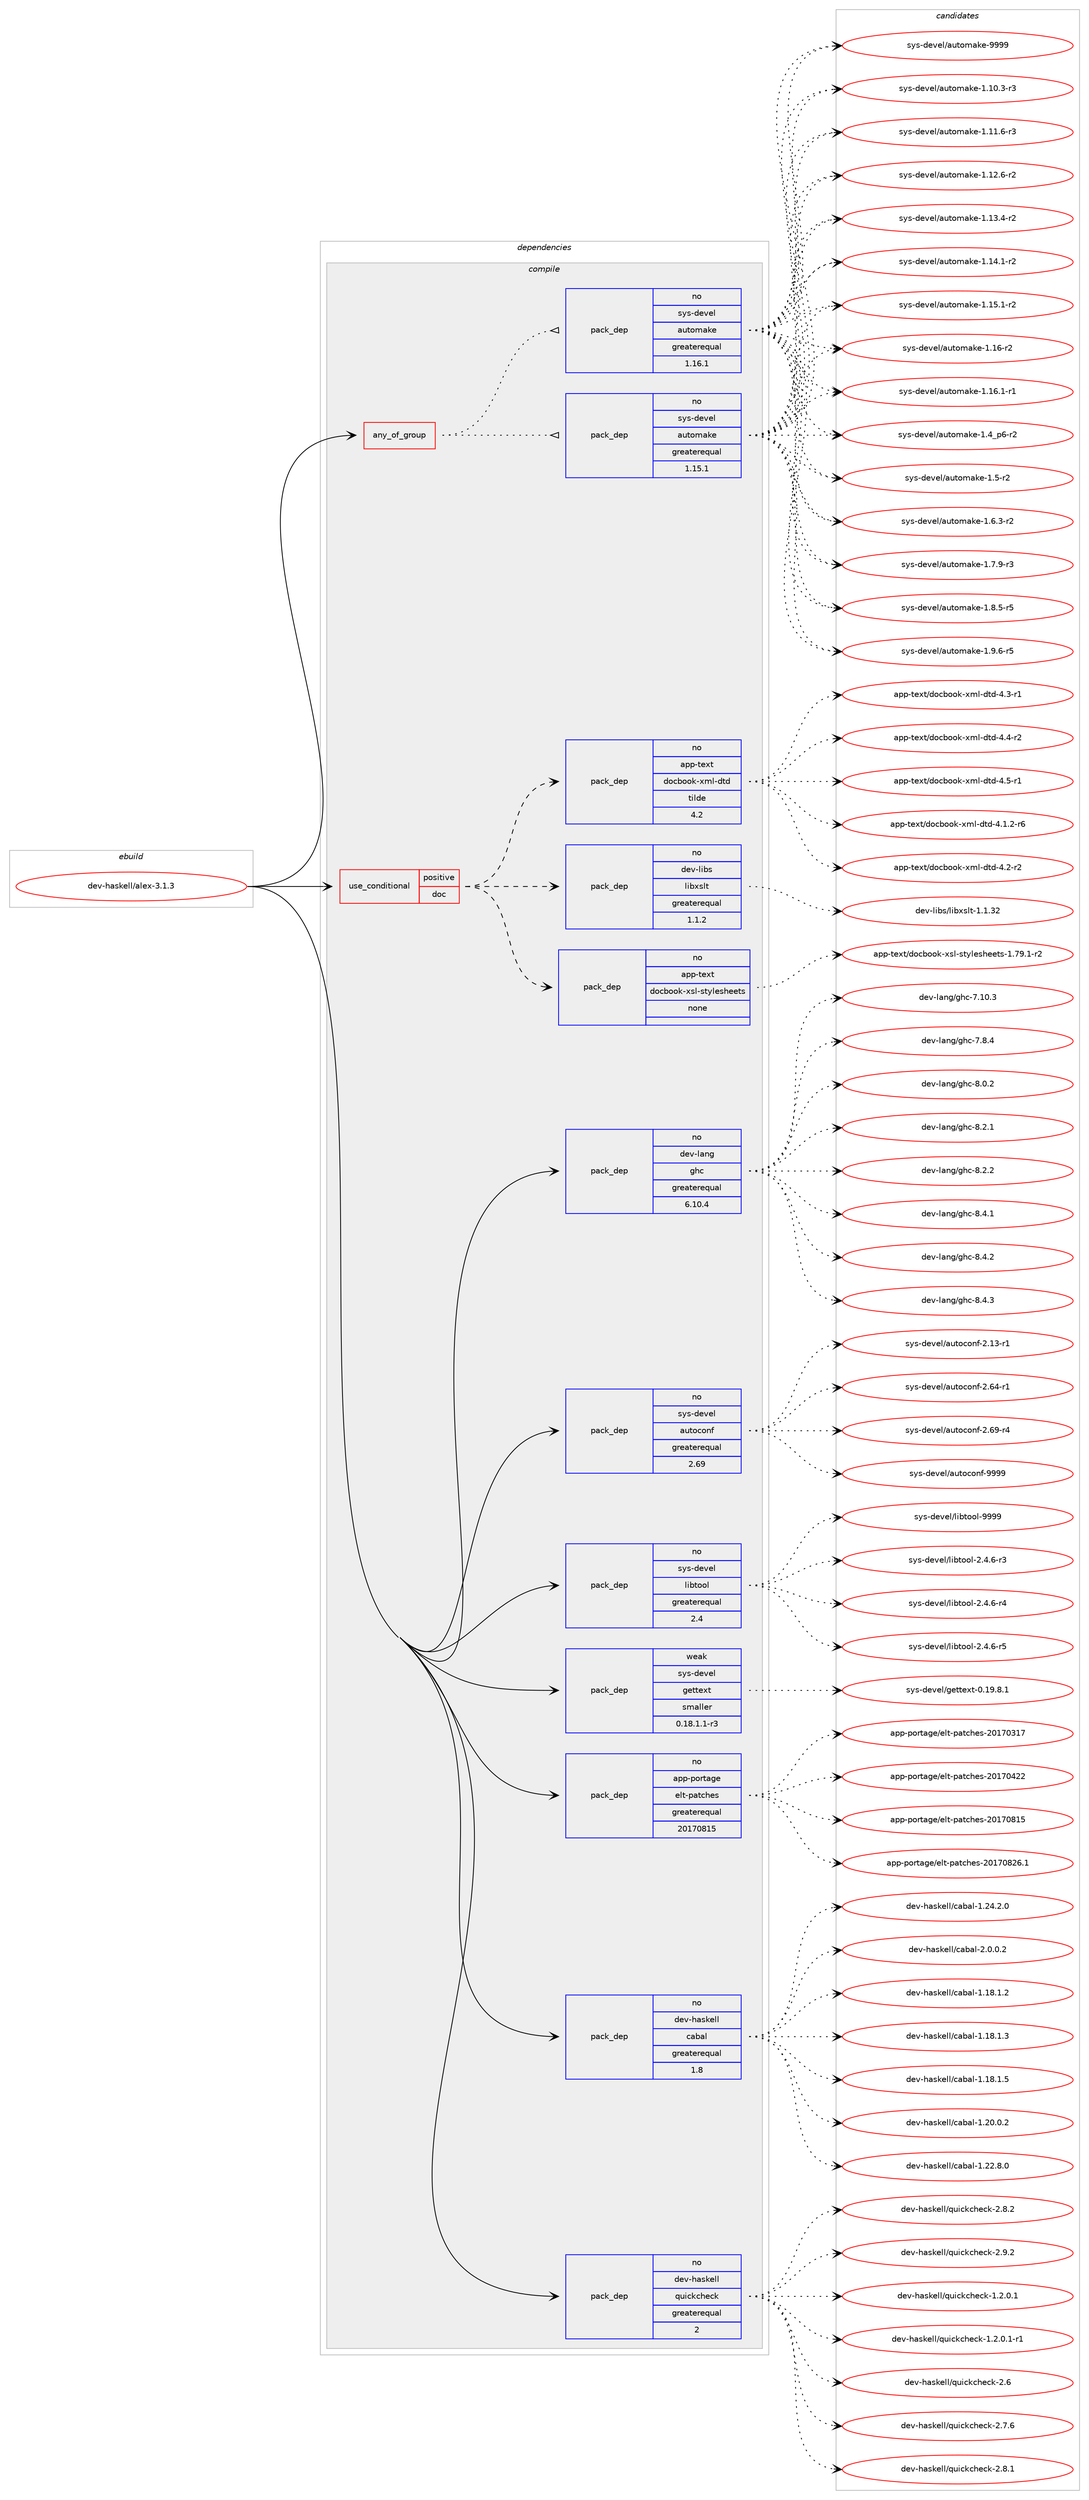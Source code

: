 digraph prolog {

# *************
# Graph options
# *************

newrank=true;
concentrate=true;
compound=true;
graph [rankdir=LR,fontname=Helvetica,fontsize=10,ranksep=1.5];#, ranksep=2.5, nodesep=0.2];
edge  [arrowhead=vee];
node  [fontname=Helvetica,fontsize=10];

# **********
# The ebuild
# **********

subgraph cluster_leftcol {
color=gray;
rank=same;
label=<<i>ebuild</i>>;
id [label="dev-haskell/alex-3.1.3", color=red, width=4, href="../dev-haskell/alex-3.1.3.svg"];
}

# ****************
# The dependencies
# ****************

subgraph cluster_midcol {
color=gray;
label=<<i>dependencies</i>>;
subgraph cluster_compile {
fillcolor="#eeeeee";
style=filled;
label=<<i>compile</i>>;
subgraph any20490 {
dependency1325715 [label=<<TABLE BORDER="0" CELLBORDER="1" CELLSPACING="0" CELLPADDING="4"><TR><TD CELLPADDING="10">any_of_group</TD></TR></TABLE>>, shape=none, color=red];subgraph pack946173 {
dependency1325716 [label=<<TABLE BORDER="0" CELLBORDER="1" CELLSPACING="0" CELLPADDING="4" WIDTH="220"><TR><TD ROWSPAN="6" CELLPADDING="30">pack_dep</TD></TR><TR><TD WIDTH="110">no</TD></TR><TR><TD>sys-devel</TD></TR><TR><TD>automake</TD></TR><TR><TD>greaterequal</TD></TR><TR><TD>1.16.1</TD></TR></TABLE>>, shape=none, color=blue];
}
dependency1325715:e -> dependency1325716:w [weight=20,style="dotted",arrowhead="oinv"];
subgraph pack946174 {
dependency1325717 [label=<<TABLE BORDER="0" CELLBORDER="1" CELLSPACING="0" CELLPADDING="4" WIDTH="220"><TR><TD ROWSPAN="6" CELLPADDING="30">pack_dep</TD></TR><TR><TD WIDTH="110">no</TD></TR><TR><TD>sys-devel</TD></TR><TR><TD>automake</TD></TR><TR><TD>greaterequal</TD></TR><TR><TD>1.15.1</TD></TR></TABLE>>, shape=none, color=blue];
}
dependency1325715:e -> dependency1325717:w [weight=20,style="dotted",arrowhead="oinv"];
}
id:e -> dependency1325715:w [weight=20,style="solid",arrowhead="vee"];
subgraph cond358500 {
dependency1325718 [label=<<TABLE BORDER="0" CELLBORDER="1" CELLSPACING="0" CELLPADDING="4"><TR><TD ROWSPAN="3" CELLPADDING="10">use_conditional</TD></TR><TR><TD>positive</TD></TR><TR><TD>doc</TD></TR></TABLE>>, shape=none, color=red];
subgraph pack946175 {
dependency1325719 [label=<<TABLE BORDER="0" CELLBORDER="1" CELLSPACING="0" CELLPADDING="4" WIDTH="220"><TR><TD ROWSPAN="6" CELLPADDING="30">pack_dep</TD></TR><TR><TD WIDTH="110">no</TD></TR><TR><TD>app-text</TD></TR><TR><TD>docbook-xml-dtd</TD></TR><TR><TD>tilde</TD></TR><TR><TD>4.2</TD></TR></TABLE>>, shape=none, color=blue];
}
dependency1325718:e -> dependency1325719:w [weight=20,style="dashed",arrowhead="vee"];
subgraph pack946176 {
dependency1325720 [label=<<TABLE BORDER="0" CELLBORDER="1" CELLSPACING="0" CELLPADDING="4" WIDTH="220"><TR><TD ROWSPAN="6" CELLPADDING="30">pack_dep</TD></TR><TR><TD WIDTH="110">no</TD></TR><TR><TD>app-text</TD></TR><TR><TD>docbook-xsl-stylesheets</TD></TR><TR><TD>none</TD></TR><TR><TD></TD></TR></TABLE>>, shape=none, color=blue];
}
dependency1325718:e -> dependency1325720:w [weight=20,style="dashed",arrowhead="vee"];
subgraph pack946177 {
dependency1325721 [label=<<TABLE BORDER="0" CELLBORDER="1" CELLSPACING="0" CELLPADDING="4" WIDTH="220"><TR><TD ROWSPAN="6" CELLPADDING="30">pack_dep</TD></TR><TR><TD WIDTH="110">no</TD></TR><TR><TD>dev-libs</TD></TR><TR><TD>libxslt</TD></TR><TR><TD>greaterequal</TD></TR><TR><TD>1.1.2</TD></TR></TABLE>>, shape=none, color=blue];
}
dependency1325718:e -> dependency1325721:w [weight=20,style="dashed",arrowhead="vee"];
}
id:e -> dependency1325718:w [weight=20,style="solid",arrowhead="vee"];
subgraph pack946178 {
dependency1325722 [label=<<TABLE BORDER="0" CELLBORDER="1" CELLSPACING="0" CELLPADDING="4" WIDTH="220"><TR><TD ROWSPAN="6" CELLPADDING="30">pack_dep</TD></TR><TR><TD WIDTH="110">no</TD></TR><TR><TD>app-portage</TD></TR><TR><TD>elt-patches</TD></TR><TR><TD>greaterequal</TD></TR><TR><TD>20170815</TD></TR></TABLE>>, shape=none, color=blue];
}
id:e -> dependency1325722:w [weight=20,style="solid",arrowhead="vee"];
subgraph pack946179 {
dependency1325723 [label=<<TABLE BORDER="0" CELLBORDER="1" CELLSPACING="0" CELLPADDING="4" WIDTH="220"><TR><TD ROWSPAN="6" CELLPADDING="30">pack_dep</TD></TR><TR><TD WIDTH="110">no</TD></TR><TR><TD>dev-haskell</TD></TR><TR><TD>cabal</TD></TR><TR><TD>greaterequal</TD></TR><TR><TD>1.8</TD></TR></TABLE>>, shape=none, color=blue];
}
id:e -> dependency1325723:w [weight=20,style="solid",arrowhead="vee"];
subgraph pack946180 {
dependency1325724 [label=<<TABLE BORDER="0" CELLBORDER="1" CELLSPACING="0" CELLPADDING="4" WIDTH="220"><TR><TD ROWSPAN="6" CELLPADDING="30">pack_dep</TD></TR><TR><TD WIDTH="110">no</TD></TR><TR><TD>dev-haskell</TD></TR><TR><TD>quickcheck</TD></TR><TR><TD>greaterequal</TD></TR><TR><TD>2</TD></TR></TABLE>>, shape=none, color=blue];
}
id:e -> dependency1325724:w [weight=20,style="solid",arrowhead="vee"];
subgraph pack946181 {
dependency1325725 [label=<<TABLE BORDER="0" CELLBORDER="1" CELLSPACING="0" CELLPADDING="4" WIDTH="220"><TR><TD ROWSPAN="6" CELLPADDING="30">pack_dep</TD></TR><TR><TD WIDTH="110">no</TD></TR><TR><TD>dev-lang</TD></TR><TR><TD>ghc</TD></TR><TR><TD>greaterequal</TD></TR><TR><TD>6.10.4</TD></TR></TABLE>>, shape=none, color=blue];
}
id:e -> dependency1325725:w [weight=20,style="solid",arrowhead="vee"];
subgraph pack946182 {
dependency1325726 [label=<<TABLE BORDER="0" CELLBORDER="1" CELLSPACING="0" CELLPADDING="4" WIDTH="220"><TR><TD ROWSPAN="6" CELLPADDING="30">pack_dep</TD></TR><TR><TD WIDTH="110">no</TD></TR><TR><TD>sys-devel</TD></TR><TR><TD>autoconf</TD></TR><TR><TD>greaterequal</TD></TR><TR><TD>2.69</TD></TR></TABLE>>, shape=none, color=blue];
}
id:e -> dependency1325726:w [weight=20,style="solid",arrowhead="vee"];
subgraph pack946183 {
dependency1325727 [label=<<TABLE BORDER="0" CELLBORDER="1" CELLSPACING="0" CELLPADDING="4" WIDTH="220"><TR><TD ROWSPAN="6" CELLPADDING="30">pack_dep</TD></TR><TR><TD WIDTH="110">no</TD></TR><TR><TD>sys-devel</TD></TR><TR><TD>libtool</TD></TR><TR><TD>greaterequal</TD></TR><TR><TD>2.4</TD></TR></TABLE>>, shape=none, color=blue];
}
id:e -> dependency1325727:w [weight=20,style="solid",arrowhead="vee"];
subgraph pack946184 {
dependency1325728 [label=<<TABLE BORDER="0" CELLBORDER="1" CELLSPACING="0" CELLPADDING="4" WIDTH="220"><TR><TD ROWSPAN="6" CELLPADDING="30">pack_dep</TD></TR><TR><TD WIDTH="110">weak</TD></TR><TR><TD>sys-devel</TD></TR><TR><TD>gettext</TD></TR><TR><TD>smaller</TD></TR><TR><TD>0.18.1.1-r3</TD></TR></TABLE>>, shape=none, color=blue];
}
id:e -> dependency1325728:w [weight=20,style="solid",arrowhead="vee"];
}
subgraph cluster_compileandrun {
fillcolor="#eeeeee";
style=filled;
label=<<i>compile and run</i>>;
}
subgraph cluster_run {
fillcolor="#eeeeee";
style=filled;
label=<<i>run</i>>;
}
}

# **************
# The candidates
# **************

subgraph cluster_choices {
rank=same;
color=gray;
label=<<i>candidates</i>>;

subgraph choice946173 {
color=black;
nodesep=1;
choice11512111545100101118101108479711711611110997107101454946494846514511451 [label="sys-devel/automake-1.10.3-r3", color=red, width=4,href="../sys-devel/automake-1.10.3-r3.svg"];
choice11512111545100101118101108479711711611110997107101454946494946544511451 [label="sys-devel/automake-1.11.6-r3", color=red, width=4,href="../sys-devel/automake-1.11.6-r3.svg"];
choice11512111545100101118101108479711711611110997107101454946495046544511450 [label="sys-devel/automake-1.12.6-r2", color=red, width=4,href="../sys-devel/automake-1.12.6-r2.svg"];
choice11512111545100101118101108479711711611110997107101454946495146524511450 [label="sys-devel/automake-1.13.4-r2", color=red, width=4,href="../sys-devel/automake-1.13.4-r2.svg"];
choice11512111545100101118101108479711711611110997107101454946495246494511450 [label="sys-devel/automake-1.14.1-r2", color=red, width=4,href="../sys-devel/automake-1.14.1-r2.svg"];
choice11512111545100101118101108479711711611110997107101454946495346494511450 [label="sys-devel/automake-1.15.1-r2", color=red, width=4,href="../sys-devel/automake-1.15.1-r2.svg"];
choice1151211154510010111810110847971171161111099710710145494649544511450 [label="sys-devel/automake-1.16-r2", color=red, width=4,href="../sys-devel/automake-1.16-r2.svg"];
choice11512111545100101118101108479711711611110997107101454946495446494511449 [label="sys-devel/automake-1.16.1-r1", color=red, width=4,href="../sys-devel/automake-1.16.1-r1.svg"];
choice115121115451001011181011084797117116111109971071014549465295112544511450 [label="sys-devel/automake-1.4_p6-r2", color=red, width=4,href="../sys-devel/automake-1.4_p6-r2.svg"];
choice11512111545100101118101108479711711611110997107101454946534511450 [label="sys-devel/automake-1.5-r2", color=red, width=4,href="../sys-devel/automake-1.5-r2.svg"];
choice115121115451001011181011084797117116111109971071014549465446514511450 [label="sys-devel/automake-1.6.3-r2", color=red, width=4,href="../sys-devel/automake-1.6.3-r2.svg"];
choice115121115451001011181011084797117116111109971071014549465546574511451 [label="sys-devel/automake-1.7.9-r3", color=red, width=4,href="../sys-devel/automake-1.7.9-r3.svg"];
choice115121115451001011181011084797117116111109971071014549465646534511453 [label="sys-devel/automake-1.8.5-r5", color=red, width=4,href="../sys-devel/automake-1.8.5-r5.svg"];
choice115121115451001011181011084797117116111109971071014549465746544511453 [label="sys-devel/automake-1.9.6-r5", color=red, width=4,href="../sys-devel/automake-1.9.6-r5.svg"];
choice115121115451001011181011084797117116111109971071014557575757 [label="sys-devel/automake-9999", color=red, width=4,href="../sys-devel/automake-9999.svg"];
dependency1325716:e -> choice11512111545100101118101108479711711611110997107101454946494846514511451:w [style=dotted,weight="100"];
dependency1325716:e -> choice11512111545100101118101108479711711611110997107101454946494946544511451:w [style=dotted,weight="100"];
dependency1325716:e -> choice11512111545100101118101108479711711611110997107101454946495046544511450:w [style=dotted,weight="100"];
dependency1325716:e -> choice11512111545100101118101108479711711611110997107101454946495146524511450:w [style=dotted,weight="100"];
dependency1325716:e -> choice11512111545100101118101108479711711611110997107101454946495246494511450:w [style=dotted,weight="100"];
dependency1325716:e -> choice11512111545100101118101108479711711611110997107101454946495346494511450:w [style=dotted,weight="100"];
dependency1325716:e -> choice1151211154510010111810110847971171161111099710710145494649544511450:w [style=dotted,weight="100"];
dependency1325716:e -> choice11512111545100101118101108479711711611110997107101454946495446494511449:w [style=dotted,weight="100"];
dependency1325716:e -> choice115121115451001011181011084797117116111109971071014549465295112544511450:w [style=dotted,weight="100"];
dependency1325716:e -> choice11512111545100101118101108479711711611110997107101454946534511450:w [style=dotted,weight="100"];
dependency1325716:e -> choice115121115451001011181011084797117116111109971071014549465446514511450:w [style=dotted,weight="100"];
dependency1325716:e -> choice115121115451001011181011084797117116111109971071014549465546574511451:w [style=dotted,weight="100"];
dependency1325716:e -> choice115121115451001011181011084797117116111109971071014549465646534511453:w [style=dotted,weight="100"];
dependency1325716:e -> choice115121115451001011181011084797117116111109971071014549465746544511453:w [style=dotted,weight="100"];
dependency1325716:e -> choice115121115451001011181011084797117116111109971071014557575757:w [style=dotted,weight="100"];
}
subgraph choice946174 {
color=black;
nodesep=1;
choice11512111545100101118101108479711711611110997107101454946494846514511451 [label="sys-devel/automake-1.10.3-r3", color=red, width=4,href="../sys-devel/automake-1.10.3-r3.svg"];
choice11512111545100101118101108479711711611110997107101454946494946544511451 [label="sys-devel/automake-1.11.6-r3", color=red, width=4,href="../sys-devel/automake-1.11.6-r3.svg"];
choice11512111545100101118101108479711711611110997107101454946495046544511450 [label="sys-devel/automake-1.12.6-r2", color=red, width=4,href="../sys-devel/automake-1.12.6-r2.svg"];
choice11512111545100101118101108479711711611110997107101454946495146524511450 [label="sys-devel/automake-1.13.4-r2", color=red, width=4,href="../sys-devel/automake-1.13.4-r2.svg"];
choice11512111545100101118101108479711711611110997107101454946495246494511450 [label="sys-devel/automake-1.14.1-r2", color=red, width=4,href="../sys-devel/automake-1.14.1-r2.svg"];
choice11512111545100101118101108479711711611110997107101454946495346494511450 [label="sys-devel/automake-1.15.1-r2", color=red, width=4,href="../sys-devel/automake-1.15.1-r2.svg"];
choice1151211154510010111810110847971171161111099710710145494649544511450 [label="sys-devel/automake-1.16-r2", color=red, width=4,href="../sys-devel/automake-1.16-r2.svg"];
choice11512111545100101118101108479711711611110997107101454946495446494511449 [label="sys-devel/automake-1.16.1-r1", color=red, width=4,href="../sys-devel/automake-1.16.1-r1.svg"];
choice115121115451001011181011084797117116111109971071014549465295112544511450 [label="sys-devel/automake-1.4_p6-r2", color=red, width=4,href="../sys-devel/automake-1.4_p6-r2.svg"];
choice11512111545100101118101108479711711611110997107101454946534511450 [label="sys-devel/automake-1.5-r2", color=red, width=4,href="../sys-devel/automake-1.5-r2.svg"];
choice115121115451001011181011084797117116111109971071014549465446514511450 [label="sys-devel/automake-1.6.3-r2", color=red, width=4,href="../sys-devel/automake-1.6.3-r2.svg"];
choice115121115451001011181011084797117116111109971071014549465546574511451 [label="sys-devel/automake-1.7.9-r3", color=red, width=4,href="../sys-devel/automake-1.7.9-r3.svg"];
choice115121115451001011181011084797117116111109971071014549465646534511453 [label="sys-devel/automake-1.8.5-r5", color=red, width=4,href="../sys-devel/automake-1.8.5-r5.svg"];
choice115121115451001011181011084797117116111109971071014549465746544511453 [label="sys-devel/automake-1.9.6-r5", color=red, width=4,href="../sys-devel/automake-1.9.6-r5.svg"];
choice115121115451001011181011084797117116111109971071014557575757 [label="sys-devel/automake-9999", color=red, width=4,href="../sys-devel/automake-9999.svg"];
dependency1325717:e -> choice11512111545100101118101108479711711611110997107101454946494846514511451:w [style=dotted,weight="100"];
dependency1325717:e -> choice11512111545100101118101108479711711611110997107101454946494946544511451:w [style=dotted,weight="100"];
dependency1325717:e -> choice11512111545100101118101108479711711611110997107101454946495046544511450:w [style=dotted,weight="100"];
dependency1325717:e -> choice11512111545100101118101108479711711611110997107101454946495146524511450:w [style=dotted,weight="100"];
dependency1325717:e -> choice11512111545100101118101108479711711611110997107101454946495246494511450:w [style=dotted,weight="100"];
dependency1325717:e -> choice11512111545100101118101108479711711611110997107101454946495346494511450:w [style=dotted,weight="100"];
dependency1325717:e -> choice1151211154510010111810110847971171161111099710710145494649544511450:w [style=dotted,weight="100"];
dependency1325717:e -> choice11512111545100101118101108479711711611110997107101454946495446494511449:w [style=dotted,weight="100"];
dependency1325717:e -> choice115121115451001011181011084797117116111109971071014549465295112544511450:w [style=dotted,weight="100"];
dependency1325717:e -> choice11512111545100101118101108479711711611110997107101454946534511450:w [style=dotted,weight="100"];
dependency1325717:e -> choice115121115451001011181011084797117116111109971071014549465446514511450:w [style=dotted,weight="100"];
dependency1325717:e -> choice115121115451001011181011084797117116111109971071014549465546574511451:w [style=dotted,weight="100"];
dependency1325717:e -> choice115121115451001011181011084797117116111109971071014549465646534511453:w [style=dotted,weight="100"];
dependency1325717:e -> choice115121115451001011181011084797117116111109971071014549465746544511453:w [style=dotted,weight="100"];
dependency1325717:e -> choice115121115451001011181011084797117116111109971071014557575757:w [style=dotted,weight="100"];
}
subgraph choice946175 {
color=black;
nodesep=1;
choice971121124511610112011647100111999811111110745120109108451001161004552464946504511454 [label="app-text/docbook-xml-dtd-4.1.2-r6", color=red, width=4,href="../app-text/docbook-xml-dtd-4.1.2-r6.svg"];
choice97112112451161011201164710011199981111111074512010910845100116100455246504511450 [label="app-text/docbook-xml-dtd-4.2-r2", color=red, width=4,href="../app-text/docbook-xml-dtd-4.2-r2.svg"];
choice97112112451161011201164710011199981111111074512010910845100116100455246514511449 [label="app-text/docbook-xml-dtd-4.3-r1", color=red, width=4,href="../app-text/docbook-xml-dtd-4.3-r1.svg"];
choice97112112451161011201164710011199981111111074512010910845100116100455246524511450 [label="app-text/docbook-xml-dtd-4.4-r2", color=red, width=4,href="../app-text/docbook-xml-dtd-4.4-r2.svg"];
choice97112112451161011201164710011199981111111074512010910845100116100455246534511449 [label="app-text/docbook-xml-dtd-4.5-r1", color=red, width=4,href="../app-text/docbook-xml-dtd-4.5-r1.svg"];
dependency1325719:e -> choice971121124511610112011647100111999811111110745120109108451001161004552464946504511454:w [style=dotted,weight="100"];
dependency1325719:e -> choice97112112451161011201164710011199981111111074512010910845100116100455246504511450:w [style=dotted,weight="100"];
dependency1325719:e -> choice97112112451161011201164710011199981111111074512010910845100116100455246514511449:w [style=dotted,weight="100"];
dependency1325719:e -> choice97112112451161011201164710011199981111111074512010910845100116100455246524511450:w [style=dotted,weight="100"];
dependency1325719:e -> choice97112112451161011201164710011199981111111074512010910845100116100455246534511449:w [style=dotted,weight="100"];
}
subgraph choice946176 {
color=black;
nodesep=1;
choice97112112451161011201164710011199981111111074512011510845115116121108101115104101101116115454946555746494511450 [label="app-text/docbook-xsl-stylesheets-1.79.1-r2", color=red, width=4,href="../app-text/docbook-xsl-stylesheets-1.79.1-r2.svg"];
dependency1325720:e -> choice97112112451161011201164710011199981111111074512011510845115116121108101115104101101116115454946555746494511450:w [style=dotted,weight="100"];
}
subgraph choice946177 {
color=black;
nodesep=1;
choice1001011184510810598115471081059812011510811645494649465150 [label="dev-libs/libxslt-1.1.32", color=red, width=4,href="../dev-libs/libxslt-1.1.32.svg"];
dependency1325721:e -> choice1001011184510810598115471081059812011510811645494649465150:w [style=dotted,weight="100"];
}
subgraph choice946178 {
color=black;
nodesep=1;
choice97112112451121111141169710310147101108116451129711699104101115455048495548514955 [label="app-portage/elt-patches-20170317", color=red, width=4,href="../app-portage/elt-patches-20170317.svg"];
choice97112112451121111141169710310147101108116451129711699104101115455048495548525050 [label="app-portage/elt-patches-20170422", color=red, width=4,href="../app-portage/elt-patches-20170422.svg"];
choice97112112451121111141169710310147101108116451129711699104101115455048495548564953 [label="app-portage/elt-patches-20170815", color=red, width=4,href="../app-portage/elt-patches-20170815.svg"];
choice971121124511211111411697103101471011081164511297116991041011154550484955485650544649 [label="app-portage/elt-patches-20170826.1", color=red, width=4,href="../app-portage/elt-patches-20170826.1.svg"];
dependency1325722:e -> choice97112112451121111141169710310147101108116451129711699104101115455048495548514955:w [style=dotted,weight="100"];
dependency1325722:e -> choice97112112451121111141169710310147101108116451129711699104101115455048495548525050:w [style=dotted,weight="100"];
dependency1325722:e -> choice97112112451121111141169710310147101108116451129711699104101115455048495548564953:w [style=dotted,weight="100"];
dependency1325722:e -> choice971121124511211111411697103101471011081164511297116991041011154550484955485650544649:w [style=dotted,weight="100"];
}
subgraph choice946179 {
color=black;
nodesep=1;
choice10010111845104971151071011081084799979897108454946495646494650 [label="dev-haskell/cabal-1.18.1.2", color=red, width=4,href="../dev-haskell/cabal-1.18.1.2.svg"];
choice10010111845104971151071011081084799979897108454946495646494651 [label="dev-haskell/cabal-1.18.1.3", color=red, width=4,href="../dev-haskell/cabal-1.18.1.3.svg"];
choice10010111845104971151071011081084799979897108454946495646494653 [label="dev-haskell/cabal-1.18.1.5", color=red, width=4,href="../dev-haskell/cabal-1.18.1.5.svg"];
choice10010111845104971151071011081084799979897108454946504846484650 [label="dev-haskell/cabal-1.20.0.2", color=red, width=4,href="../dev-haskell/cabal-1.20.0.2.svg"];
choice10010111845104971151071011081084799979897108454946505046564648 [label="dev-haskell/cabal-1.22.8.0", color=red, width=4,href="../dev-haskell/cabal-1.22.8.0.svg"];
choice10010111845104971151071011081084799979897108454946505246504648 [label="dev-haskell/cabal-1.24.2.0", color=red, width=4,href="../dev-haskell/cabal-1.24.2.0.svg"];
choice100101118451049711510710110810847999798971084550464846484650 [label="dev-haskell/cabal-2.0.0.2", color=red, width=4,href="../dev-haskell/cabal-2.0.0.2.svg"];
dependency1325723:e -> choice10010111845104971151071011081084799979897108454946495646494650:w [style=dotted,weight="100"];
dependency1325723:e -> choice10010111845104971151071011081084799979897108454946495646494651:w [style=dotted,weight="100"];
dependency1325723:e -> choice10010111845104971151071011081084799979897108454946495646494653:w [style=dotted,weight="100"];
dependency1325723:e -> choice10010111845104971151071011081084799979897108454946504846484650:w [style=dotted,weight="100"];
dependency1325723:e -> choice10010111845104971151071011081084799979897108454946505046564648:w [style=dotted,weight="100"];
dependency1325723:e -> choice10010111845104971151071011081084799979897108454946505246504648:w [style=dotted,weight="100"];
dependency1325723:e -> choice100101118451049711510710110810847999798971084550464846484650:w [style=dotted,weight="100"];
}
subgraph choice946180 {
color=black;
nodesep=1;
choice1001011184510497115107101108108471131171059910799104101991074549465046484649 [label="dev-haskell/quickcheck-1.2.0.1", color=red, width=4,href="../dev-haskell/quickcheck-1.2.0.1.svg"];
choice10010111845104971151071011081084711311710599107991041019910745494650464846494511449 [label="dev-haskell/quickcheck-1.2.0.1-r1", color=red, width=4,href="../dev-haskell/quickcheck-1.2.0.1-r1.svg"];
choice10010111845104971151071011081084711311710599107991041019910745504654 [label="dev-haskell/quickcheck-2.6", color=red, width=4,href="../dev-haskell/quickcheck-2.6.svg"];
choice100101118451049711510710110810847113117105991079910410199107455046554654 [label="dev-haskell/quickcheck-2.7.6", color=red, width=4,href="../dev-haskell/quickcheck-2.7.6.svg"];
choice100101118451049711510710110810847113117105991079910410199107455046564649 [label="dev-haskell/quickcheck-2.8.1", color=red, width=4,href="../dev-haskell/quickcheck-2.8.1.svg"];
choice100101118451049711510710110810847113117105991079910410199107455046564650 [label="dev-haskell/quickcheck-2.8.2", color=red, width=4,href="../dev-haskell/quickcheck-2.8.2.svg"];
choice100101118451049711510710110810847113117105991079910410199107455046574650 [label="dev-haskell/quickcheck-2.9.2", color=red, width=4,href="../dev-haskell/quickcheck-2.9.2.svg"];
dependency1325724:e -> choice1001011184510497115107101108108471131171059910799104101991074549465046484649:w [style=dotted,weight="100"];
dependency1325724:e -> choice10010111845104971151071011081084711311710599107991041019910745494650464846494511449:w [style=dotted,weight="100"];
dependency1325724:e -> choice10010111845104971151071011081084711311710599107991041019910745504654:w [style=dotted,weight="100"];
dependency1325724:e -> choice100101118451049711510710110810847113117105991079910410199107455046554654:w [style=dotted,weight="100"];
dependency1325724:e -> choice100101118451049711510710110810847113117105991079910410199107455046564649:w [style=dotted,weight="100"];
dependency1325724:e -> choice100101118451049711510710110810847113117105991079910410199107455046564650:w [style=dotted,weight="100"];
dependency1325724:e -> choice100101118451049711510710110810847113117105991079910410199107455046574650:w [style=dotted,weight="100"];
}
subgraph choice946181 {
color=black;
nodesep=1;
choice1001011184510897110103471031049945554649484651 [label="dev-lang/ghc-7.10.3", color=red, width=4,href="../dev-lang/ghc-7.10.3.svg"];
choice10010111845108971101034710310499455546564652 [label="dev-lang/ghc-7.8.4", color=red, width=4,href="../dev-lang/ghc-7.8.4.svg"];
choice10010111845108971101034710310499455646484650 [label="dev-lang/ghc-8.0.2", color=red, width=4,href="../dev-lang/ghc-8.0.2.svg"];
choice10010111845108971101034710310499455646504649 [label="dev-lang/ghc-8.2.1", color=red, width=4,href="../dev-lang/ghc-8.2.1.svg"];
choice10010111845108971101034710310499455646504650 [label="dev-lang/ghc-8.2.2", color=red, width=4,href="../dev-lang/ghc-8.2.2.svg"];
choice10010111845108971101034710310499455646524649 [label="dev-lang/ghc-8.4.1", color=red, width=4,href="../dev-lang/ghc-8.4.1.svg"];
choice10010111845108971101034710310499455646524650 [label="dev-lang/ghc-8.4.2", color=red, width=4,href="../dev-lang/ghc-8.4.2.svg"];
choice10010111845108971101034710310499455646524651 [label="dev-lang/ghc-8.4.3", color=red, width=4,href="../dev-lang/ghc-8.4.3.svg"];
dependency1325725:e -> choice1001011184510897110103471031049945554649484651:w [style=dotted,weight="100"];
dependency1325725:e -> choice10010111845108971101034710310499455546564652:w [style=dotted,weight="100"];
dependency1325725:e -> choice10010111845108971101034710310499455646484650:w [style=dotted,weight="100"];
dependency1325725:e -> choice10010111845108971101034710310499455646504649:w [style=dotted,weight="100"];
dependency1325725:e -> choice10010111845108971101034710310499455646504650:w [style=dotted,weight="100"];
dependency1325725:e -> choice10010111845108971101034710310499455646524649:w [style=dotted,weight="100"];
dependency1325725:e -> choice10010111845108971101034710310499455646524650:w [style=dotted,weight="100"];
dependency1325725:e -> choice10010111845108971101034710310499455646524651:w [style=dotted,weight="100"];
}
subgraph choice946182 {
color=black;
nodesep=1;
choice1151211154510010111810110847971171161119911111010245504649514511449 [label="sys-devel/autoconf-2.13-r1", color=red, width=4,href="../sys-devel/autoconf-2.13-r1.svg"];
choice1151211154510010111810110847971171161119911111010245504654524511449 [label="sys-devel/autoconf-2.64-r1", color=red, width=4,href="../sys-devel/autoconf-2.64-r1.svg"];
choice1151211154510010111810110847971171161119911111010245504654574511452 [label="sys-devel/autoconf-2.69-r4", color=red, width=4,href="../sys-devel/autoconf-2.69-r4.svg"];
choice115121115451001011181011084797117116111991111101024557575757 [label="sys-devel/autoconf-9999", color=red, width=4,href="../sys-devel/autoconf-9999.svg"];
dependency1325726:e -> choice1151211154510010111810110847971171161119911111010245504649514511449:w [style=dotted,weight="100"];
dependency1325726:e -> choice1151211154510010111810110847971171161119911111010245504654524511449:w [style=dotted,weight="100"];
dependency1325726:e -> choice1151211154510010111810110847971171161119911111010245504654574511452:w [style=dotted,weight="100"];
dependency1325726:e -> choice115121115451001011181011084797117116111991111101024557575757:w [style=dotted,weight="100"];
}
subgraph choice946183 {
color=black;
nodesep=1;
choice1151211154510010111810110847108105981161111111084550465246544511451 [label="sys-devel/libtool-2.4.6-r3", color=red, width=4,href="../sys-devel/libtool-2.4.6-r3.svg"];
choice1151211154510010111810110847108105981161111111084550465246544511452 [label="sys-devel/libtool-2.4.6-r4", color=red, width=4,href="../sys-devel/libtool-2.4.6-r4.svg"];
choice1151211154510010111810110847108105981161111111084550465246544511453 [label="sys-devel/libtool-2.4.6-r5", color=red, width=4,href="../sys-devel/libtool-2.4.6-r5.svg"];
choice1151211154510010111810110847108105981161111111084557575757 [label="sys-devel/libtool-9999", color=red, width=4,href="../sys-devel/libtool-9999.svg"];
dependency1325727:e -> choice1151211154510010111810110847108105981161111111084550465246544511451:w [style=dotted,weight="100"];
dependency1325727:e -> choice1151211154510010111810110847108105981161111111084550465246544511452:w [style=dotted,weight="100"];
dependency1325727:e -> choice1151211154510010111810110847108105981161111111084550465246544511453:w [style=dotted,weight="100"];
dependency1325727:e -> choice1151211154510010111810110847108105981161111111084557575757:w [style=dotted,weight="100"];
}
subgraph choice946184 {
color=black;
nodesep=1;
choice1151211154510010111810110847103101116116101120116454846495746564649 [label="sys-devel/gettext-0.19.8.1", color=red, width=4,href="../sys-devel/gettext-0.19.8.1.svg"];
dependency1325728:e -> choice1151211154510010111810110847103101116116101120116454846495746564649:w [style=dotted,weight="100"];
}
}

}
